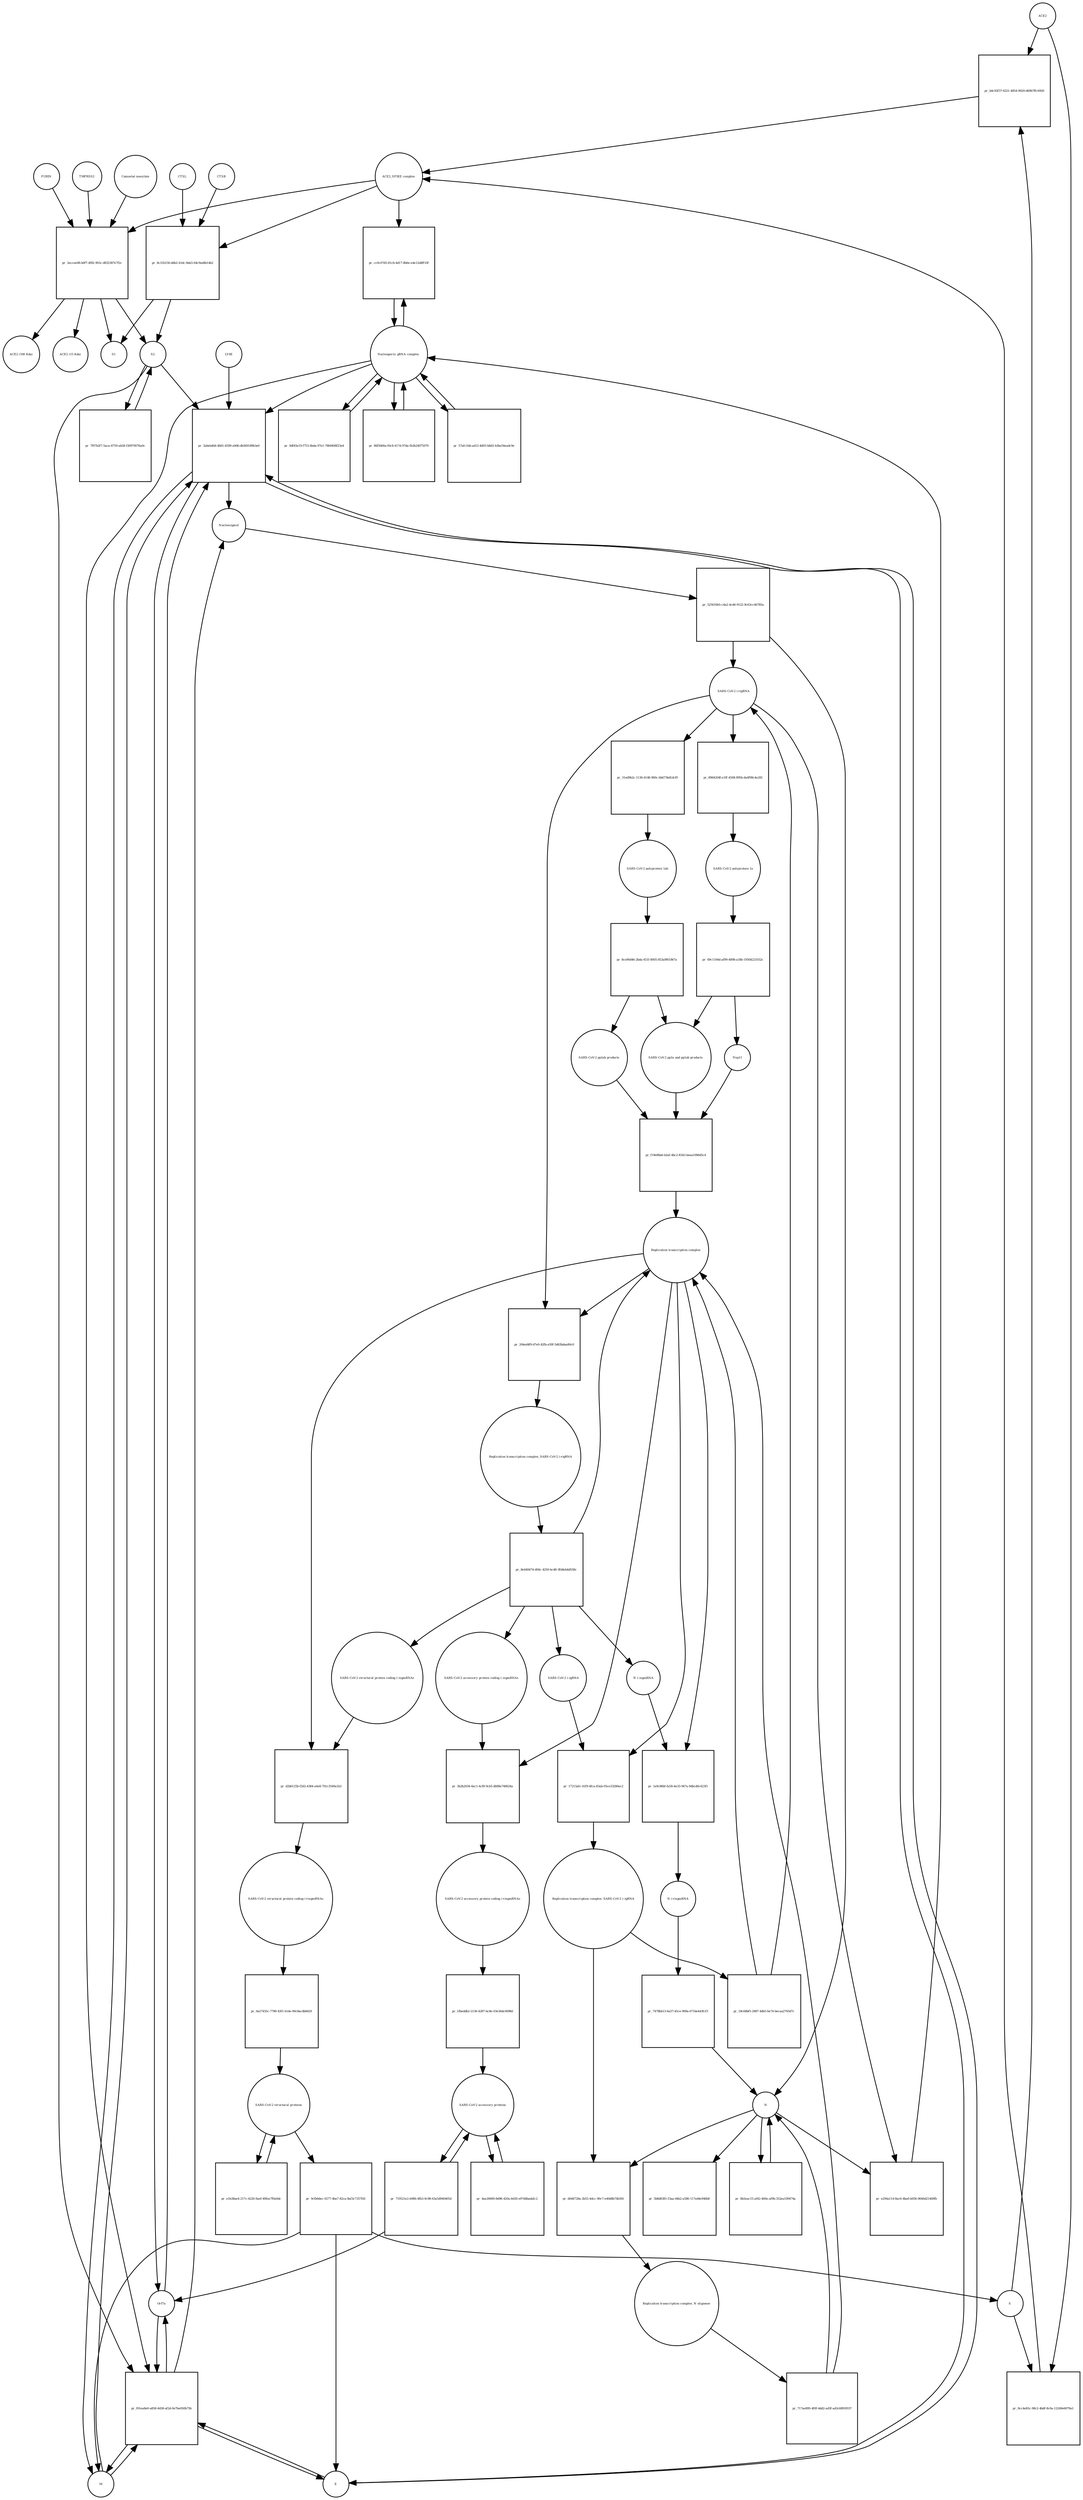 strict digraph  {
ACE2 [annotation="", bipartite=0, cls=macromolecule, fontsize=4, label=ACE2, shape=circle];
"pr_b4c92f37-6221-4854-9020-d69b7ffc6920" [annotation="", bipartite=1, cls=process, fontsize=4, label="pr_b4c92f37-6221-4854-9020-d69b7ffc6920", shape=square];
"ACE2_SPIKE complex" [annotation="", bipartite=0, cls=complex, fontsize=4, label="ACE2_SPIKE complex", shape=circle];
S [annotation="", bipartite=0, cls="macromolecule multimer", fontsize=4, label=S, shape=circle];
"Nucleoporin_gRNA complex " [annotation="", bipartite=0, cls=complex, fontsize=4, label="Nucleoporin_gRNA complex ", shape=circle];
"pr_cc0c07d5-81cb-4d17-8b6e-e4e12d4ff10f" [annotation="", bipartite=1, cls=process, fontsize=4, label="pr_cc0c07d5-81cb-4d17-8b6e-e4e12d4ff10f", shape=square];
"pr_8c31b156-ddb2-41dc-8da5-64c9ad4b14b2" [annotation="", bipartite=1, cls=process, fontsize=4, label="pr_8c31b156-ddb2-41dc-8da5-64c9ad4b14b2", shape=square];
S2 [annotation="", bipartite=0, cls=macromolecule, fontsize=4, label=S2, shape=circle];
CTSB [annotation="", bipartite=0, cls=macromolecule, fontsize=4, label=CTSB, shape=circle];
CTSL [annotation="", bipartite=0, cls=macromolecule, fontsize=4, label=CTSL, shape=circle];
S1 [annotation="", bipartite=0, cls=macromolecule, fontsize=4, label=S1, shape=circle];
"pr_9cc4e83c-98c2-4bdf-8c0a-12249e6079a1" [annotation="", bipartite=1, cls=process, fontsize=4, label="pr_9cc4e83c-98c2-4bdf-8c0a-12249e6079a1", shape=square];
"pr_3abeb46d-48d1-4599-a9d6-db569189b3e0" [annotation="", bipartite=1, cls=process, fontsize=4, label="pr_3abeb46d-48d1-4599-a9d6-db569189b3e0", shape=square];
Nucleocapsid [annotation="", bipartite=0, cls=complex, fontsize=4, label=Nucleocapsid, shape=circle];
LY6E [annotation="", bipartite=0, cls=macromolecule, fontsize=4, label=LY6E, shape=circle];
Orf7a [annotation="", bipartite=0, cls=macromolecule, fontsize=4, label=Orf7a, shape=circle];
E [annotation="", bipartite=0, cls=macromolecule, fontsize=4, label=E, shape=circle];
M [annotation="", bipartite=0, cls=macromolecule, fontsize=4, label=M, shape=circle];
"pr_f01ea8e0-a858-4458-af2d-0e7be050b73b" [annotation="", bipartite=1, cls=process, fontsize=4, label="pr_f01ea8e0-a858-4458-af2d-0e7be050b73b", shape=square];
"pr_525610b5-c4a2-4cd6-9122-9c63cc46785a" [annotation="", bipartite=1, cls=process, fontsize=4, label="pr_525610b5-c4a2-4cd6-9122-9c63cc46785a", shape=square];
" SARS-CoV-2 (+)gRNA" [annotation="", bipartite=0, cls="nucleic acid feature", fontsize=4, label=" SARS-CoV-2 (+)gRNA", shape=circle];
N [annotation="", bipartite=0, cls="macromolecule multimer", fontsize=4, label=N, shape=circle];
"SARS-CoV-2 polyprotein 1ab" [annotation="", bipartite=0, cls=macromolecule, fontsize=4, label="SARS-CoV-2 polyprotein 1ab", shape=circle];
"pr_8ce90d46-2bda-451f-8005-853a9f61867a" [annotation="", bipartite=1, cls=process, fontsize=4, label="pr_8ce90d46-2bda-451f-8005-853a9f61867a", shape=square];
"SARS-CoV-2 pp1a and pp1ab products" [annotation="", bipartite=0, cls=complex, fontsize=4, label="SARS-CoV-2 pp1a and pp1ab products", shape=circle];
"SARS-CoV-2 pp1ab products" [annotation="", bipartite=0, cls=complex, fontsize=4, label="SARS-CoV-2 pp1ab products", shape=circle];
"SARS-CoV-2 polyprotein 1a" [annotation="", bipartite=0, cls=macromolecule, fontsize=4, label="SARS-CoV-2 polyprotein 1a", shape=circle];
"pr_69c1104d-af99-4898-a18b-19564221032c" [annotation="", bipartite=1, cls=process, fontsize=4, label="pr_69c1104d-af99-4898-a18b-19564221032c", shape=square];
Nsp11 [annotation="", bipartite=0, cls=macromolecule, fontsize=4, label=Nsp11, shape=circle];
"pr_9df45e19-f753-4bda-97e1-78b9408f23e4" [annotation="", bipartite=1, cls=process, fontsize=4, label="pr_9df45e19-f753-4bda-97e1-78b9408f23e4", shape=square];
"pr_86f5666a-f0c8-417d-97de-fb2b24075070" [annotation="", bipartite=1, cls=process, fontsize=4, label="pr_86f5666a-f0c8-417d-97de-fb2b24075070", shape=square];
"SARS-CoV-2 structural proteins" [annotation="", bipartite=0, cls=complex, fontsize=4, label="SARS-CoV-2 structural proteins", shape=circle];
"pr_9cfb0dec-0277-4ba7-82ca-8af3c7357fd1" [annotation="", bipartite=1, cls=process, fontsize=4, label="pr_9cfb0dec-0277-4ba7-82ca-8af3c7357fd1", shape=square];
"Replication transcription complex_SARS-CoV-2 (-)gRNA" [annotation="", bipartite=0, cls=complex, fontsize=4, label="Replication transcription complex_SARS-CoV-2 (-)gRNA", shape=circle];
"pr_d0d4728a-2b55-4dcc-90c7-e40d8b74b5f4" [annotation="", bipartite=1, cls=process, fontsize=4, label="pr_d0d4728a-2b55-4dcc-90c7-e40d8b74b5f4", shape=square];
"Replication transcription complex_N oligomer" [annotation="", bipartite=0, cls=complex, fontsize=4, label="Replication transcription complex_N oligomer", shape=circle];
"pr_5b8d8381-f3aa-44b2-a580-117ed4e946b8" [annotation="", bipartite=1, cls=process, fontsize=4, label="pr_5b8d8381-f3aa-44b2-a580-117ed4e946b8", shape=square];
"SARS-CoV-2 accessory proteins" [annotation="", bipartite=0, cls=complex, fontsize=4, label="SARS-CoV-2 accessory proteins", shape=circle];
"pr_4ae26069-8d96-420a-b020-e97d6badafc2" [annotation="", bipartite=1, cls=process, fontsize=4, label="pr_4ae26069-8d96-420a-b020-e97d6badafc2", shape=square];
"pr_e1b38ae4-217c-4226-9aef-49fee7f0a0dc" [annotation="", bipartite=1, cls=process, fontsize=4, label="pr_e1b38ae4-217c-4226-9aef-49fee7f0a0dc", shape=square];
"pr_717ae895-4f0f-4dd2-ad3f-ad3c6891f037" [annotation="", bipartite=1, cls=process, fontsize=4, label="pr_717ae895-4f0f-4dd2-ad3f-ad3c6891f037", shape=square];
"Replication transcription complex" [annotation="", bipartite=0, cls=complex, fontsize=4, label="Replication transcription complex", shape=circle];
"pr_6b5eac15-af42-460e-af9b-352ea109474a" [annotation="", bipartite=1, cls=process, fontsize=4, label="pr_6b5eac15-af42-460e-af9b-352ea109474a", shape=square];
"pr_f19e88a6-b2af-4bc2-8343-beaa1096d5c4" [annotation="", bipartite=1, cls=process, fontsize=4, label="pr_f19e88a6-b2af-4bc2-8343-beaa1096d5c4", shape=square];
"SARS-CoV-2 accessory protein coding (-)sgmRNAs" [annotation="", bipartite=0, cls=complex, fontsize=4, label="SARS-CoV-2 accessory protein coding (-)sgmRNAs", shape=circle];
"pr_3b2b2034-6ec1-4cf8-9cb5-db98e748624a" [annotation="", bipartite=1, cls=process, fontsize=4, label="pr_3b2b2034-6ec1-4cf8-9cb5-db98e748624a", shape=square];
"SARS-CoV-2 accessory protein coding (+)sgmRNAs" [annotation="", bipartite=0, cls=complex, fontsize=4, label="SARS-CoV-2 accessory protein coding (+)sgmRNAs", shape=circle];
"SARS-CoV-2 structural protein coding (-)sgmRNAs" [annotation="", bipartite=0, cls=complex, fontsize=4, label="SARS-CoV-2 structural protein coding (-)sgmRNAs", shape=circle];
"pr_d2b6125b-f2d2-4384-a4e8-701c3549a1b3" [annotation="", bipartite=1, cls=process, fontsize=4, label="pr_d2b6125b-f2d2-4384-a4e8-701c3549a1b3", shape=square];
"SARS-CoV-2 structural protein coding (+)sgmRNAs" [annotation="", bipartite=0, cls=complex, fontsize=4, label="SARS-CoV-2 structural protein coding (+)sgmRNAs", shape=circle];
"N (-)sgmRNA" [annotation="", bipartite=0, cls="nucleic acid feature", fontsize=4, label="N (-)sgmRNA", shape=circle];
"pr_1a9c86bf-fa58-4e33-947a-9dbcd6c423f1" [annotation="", bipartite=1, cls=process, fontsize=4, label="pr_1a9c86bf-fa58-4e33-947a-9dbcd6c423f1", shape=square];
"N (+)sgmRNA" [annotation="", bipartite=0, cls="nucleic acid feature", fontsize=4, label="N (+)sgmRNA", shape=circle];
"pr_7478bb13-6a37-45ce-909a-671be443fcf3" [annotation="", bipartite=1, cls=process, fontsize=4, label="pr_7478bb13-6a37-45ce-909a-671be443fcf3", shape=square];
"Replication transcription complex_SARS-CoV-2 (+)gRNA" [annotation="", bipartite=0, cls=complex, fontsize=4, label="Replication transcription complex_SARS-CoV-2 (+)gRNA", shape=circle];
"pr_8e440474-d04c-4250-bc48-3fd4eb4d558c" [annotation="", bipartite=1, cls=process, fontsize=4, label="pr_8e440474-d04c-4250-bc48-3fd4eb4d558c", shape=square];
" SARS-CoV-2 (-)gRNA" [annotation="", bipartite=0, cls="nucleic acid feature", fontsize=4, label=" SARS-CoV-2 (-)gRNA", shape=circle];
"pr_8964204f-e1ff-4568-895b-da4f98c4e281" [annotation="", bipartite=1, cls=process, fontsize=4, label="pr_8964204f-e1ff-4568-895b-da4f98c4e281", shape=square];
"pr_31ed9b2c-1136-4148-960c-bb673bd1dcf0" [annotation="", bipartite=1, cls=process, fontsize=4, label="pr_31ed9b2c-1136-4148-960c-bb673bd1dcf0", shape=square];
"pr_1fbeddb2-2136-4287-bc8e-03e36dc0698d" [annotation="", bipartite=1, cls=process, fontsize=4, label="pr_1fbeddb2-2136-4287-bc8e-03e36dc0698d", shape=square];
"pr_0a27435c-7780-43f1-b14e-90c8acdb8429" [annotation="", bipartite=1, cls=process, fontsize=4, label="pr_0a27435c-7780-43f1-b14e-90c8acdb8429", shape=square];
"pr_17215afc-41f9-4fca-83ab-05ce33280ec2" [annotation="", bipartite=1, cls=process, fontsize=4, label="pr_17215afc-41f9-4fca-83ab-05ce33280ec2", shape=square];
"pr_e294a114-8ac6-4ba0-b056-0646d21469fb" [annotation="", bipartite=1, cls=process, fontsize=4, label="pr_e294a114-8ac6-4ba0-b056-0646d21469fb", shape=square];
"pr_57afc1bb-ad12-4d05-b8d3-b3be54eadc9e" [annotation="", bipartite=1, cls=process, fontsize=4, label="pr_57afc1bb-ad12-4d05-b8d3-b3be54eadc9e", shape=square];
"pr_719521e2-b986-4fb3-9c98-63a5d940405d" [annotation="", bipartite=1, cls=process, fontsize=4, label="pr_719521e2-b986-4fb3-9c98-63a5d940405d", shape=square];
"pr_2eccee08-b0f7-4f82-903c-d832387e7f2c" [annotation="", bipartite=1, cls=process, fontsize=4, label="pr_2eccee08-b0f7-4f82-903c-d832387e7f2c", shape=square];
FURIN [annotation="", bipartite=0, cls=macromolecule, fontsize=4, label=FURIN, shape=circle];
TMPRSS2 [annotation="", bipartite=0, cls=macromolecule, fontsize=4, label=TMPRSS2, shape=circle];
"Camostat mesylate" [annotation="urn_miriam_pubchem.compound_2536", bipartite=0, cls="simple chemical", fontsize=4, label="Camostat mesylate", shape=circle];
"ACE2 (100 Kda)" [annotation="", bipartite=0, cls=macromolecule, fontsize=4, label="ACE2 (100 Kda)", shape=circle];
"ACE2 (15 Kda)" [annotation="", bipartite=0, cls=macromolecule, fontsize=4, label="ACE2 (15 Kda)", shape=circle];
"pr_7f97b2f7-5aca-4759-ab58-f30970076a0c" [annotation="", bipartite=1, cls=process, fontsize=4, label="pr_7f97b2f7-5aca-4759-ab58-f30970076a0c", shape=square];
"pr_204ed4f9-d7e0-42fb-a59f-5d63bdaa80c0" [annotation="", bipartite=1, cls=process, fontsize=4, label="pr_204ed4f9-d7e0-42fb-a59f-5d63bdaa80c0", shape=square];
"pr_18c68bf5-2887-4db5-be74-becaa2765d7c" [annotation="", bipartite=1, cls=process, fontsize=4, label="pr_18c68bf5-2887-4db5-be74-becaa2765d7c", shape=square];
ACE2 -> "pr_b4c92f37-6221-4854-9020-d69b7ffc6920"  [annotation="", interaction_type=consumption];
ACE2 -> "pr_9cc4e83c-98c2-4bdf-8c0a-12249e6079a1"  [annotation="", interaction_type=consumption];
"pr_b4c92f37-6221-4854-9020-d69b7ffc6920" -> "ACE2_SPIKE complex"  [annotation="", interaction_type=production];
"ACE2_SPIKE complex" -> "pr_cc0c07d5-81cb-4d17-8b6e-e4e12d4ff10f"  [annotation="urn_miriam_pubmed_32142651|urn_miriam_pubmed_32094589", interaction_type=stimulation];
"ACE2_SPIKE complex" -> "pr_8c31b156-ddb2-41dc-8da5-64c9ad4b14b2"  [annotation="", interaction_type=consumption];
"ACE2_SPIKE complex" -> "pr_2eccee08-b0f7-4f82-903c-d832387e7f2c"  [annotation="", interaction_type=consumption];
S -> "pr_b4c92f37-6221-4854-9020-d69b7ffc6920"  [annotation="", interaction_type=consumption];
S -> "pr_9cc4e83c-98c2-4bdf-8c0a-12249e6079a1"  [annotation="", interaction_type=consumption];
"Nucleoporin_gRNA complex " -> "pr_cc0c07d5-81cb-4d17-8b6e-e4e12d4ff10f"  [annotation="", interaction_type=consumption];
"Nucleoporin_gRNA complex " -> "pr_3abeb46d-48d1-4599-a9d6-db569189b3e0"  [annotation="", interaction_type=consumption];
"Nucleoporin_gRNA complex " -> "pr_f01ea8e0-a858-4458-af2d-0e7be050b73b"  [annotation="", interaction_type=consumption];
"Nucleoporin_gRNA complex " -> "pr_9df45e19-f753-4bda-97e1-78b9408f23e4"  [annotation="", interaction_type=consumption];
"Nucleoporin_gRNA complex " -> "pr_86f5666a-f0c8-417d-97de-fb2b24075070"  [annotation="", interaction_type=consumption];
"Nucleoporin_gRNA complex " -> "pr_57afc1bb-ad12-4d05-b8d3-b3be54eadc9e"  [annotation="", interaction_type=consumption];
"pr_cc0c07d5-81cb-4d17-8b6e-e4e12d4ff10f" -> "Nucleoporin_gRNA complex "  [annotation="", interaction_type=production];
"pr_8c31b156-ddb2-41dc-8da5-64c9ad4b14b2" -> S2  [annotation="", interaction_type=production];
"pr_8c31b156-ddb2-41dc-8da5-64c9ad4b14b2" -> S1  [annotation="", interaction_type=production];
S2 -> "pr_3abeb46d-48d1-4599-a9d6-db569189b3e0"  [annotation="urn_miriam_doi_10.1101%2F2020.03.05.979260|urn_miriam_doi_10.1101%2F2020.04.02.021469", interaction_type=stimulation];
S2 -> "pr_f01ea8e0-a858-4458-af2d-0e7be050b73b"  [annotation="", interaction_type=stimulation];
S2 -> "pr_7f97b2f7-5aca-4759-ab58-f30970076a0c"  [annotation="", interaction_type=consumption];
CTSB -> "pr_8c31b156-ddb2-41dc-8da5-64c9ad4b14b2"  [annotation=urn_miriam_pubmed_32142651, interaction_type=catalysis];
CTSL -> "pr_8c31b156-ddb2-41dc-8da5-64c9ad4b14b2"  [annotation=urn_miriam_pubmed_32142651, interaction_type=catalysis];
"pr_9cc4e83c-98c2-4bdf-8c0a-12249e6079a1" -> "ACE2_SPIKE complex"  [annotation="", interaction_type=production];
"pr_3abeb46d-48d1-4599-a9d6-db569189b3e0" -> Nucleocapsid  [annotation="", interaction_type=production];
"pr_3abeb46d-48d1-4599-a9d6-db569189b3e0" -> Orf7a  [annotation="", interaction_type=production];
"pr_3abeb46d-48d1-4599-a9d6-db569189b3e0" -> E  [annotation="", interaction_type=production];
"pr_3abeb46d-48d1-4599-a9d6-db569189b3e0" -> M  [annotation="", interaction_type=production];
Nucleocapsid -> "pr_525610b5-c4a2-4cd6-9122-9c63cc46785a"  [annotation="", interaction_type=consumption];
LY6E -> "pr_3abeb46d-48d1-4599-a9d6-db569189b3e0"  [annotation="urn_miriam_doi_10.1101%2F2020.03.05.979260|urn_miriam_doi_10.1101%2F2020.04.02.021469", interaction_type=inhibition];
Orf7a -> "pr_3abeb46d-48d1-4599-a9d6-db569189b3e0"  [annotation="", interaction_type=consumption];
Orf7a -> "pr_f01ea8e0-a858-4458-af2d-0e7be050b73b"  [annotation="", interaction_type=consumption];
E -> "pr_3abeb46d-48d1-4599-a9d6-db569189b3e0"  [annotation="", interaction_type=consumption];
E -> "pr_f01ea8e0-a858-4458-af2d-0e7be050b73b"  [annotation="", interaction_type=consumption];
M -> "pr_3abeb46d-48d1-4599-a9d6-db569189b3e0"  [annotation="", interaction_type=consumption];
M -> "pr_f01ea8e0-a858-4458-af2d-0e7be050b73b"  [annotation="", interaction_type=consumption];
"pr_f01ea8e0-a858-4458-af2d-0e7be050b73b" -> Nucleocapsid  [annotation="", interaction_type=production];
"pr_f01ea8e0-a858-4458-af2d-0e7be050b73b" -> E  [annotation="", interaction_type=production];
"pr_f01ea8e0-a858-4458-af2d-0e7be050b73b" -> M  [annotation="", interaction_type=production];
"pr_f01ea8e0-a858-4458-af2d-0e7be050b73b" -> Orf7a  [annotation="", interaction_type=production];
"pr_525610b5-c4a2-4cd6-9122-9c63cc46785a" -> " SARS-CoV-2 (+)gRNA"  [annotation="", interaction_type=production];
"pr_525610b5-c4a2-4cd6-9122-9c63cc46785a" -> N  [annotation="", interaction_type=production];
" SARS-CoV-2 (+)gRNA" -> "pr_8964204f-e1ff-4568-895b-da4f98c4e281"  [annotation="", interaction_type=consumption];
" SARS-CoV-2 (+)gRNA" -> "pr_31ed9b2c-1136-4148-960c-bb673bd1dcf0"  [annotation="", interaction_type=consumption];
" SARS-CoV-2 (+)gRNA" -> "pr_e294a114-8ac6-4ba0-b056-0646d21469fb"  [annotation="", interaction_type=consumption];
" SARS-CoV-2 (+)gRNA" -> "pr_204ed4f9-d7e0-42fb-a59f-5d63bdaa80c0"  [annotation="", interaction_type=consumption];
N -> "pr_d0d4728a-2b55-4dcc-90c7-e40d8b74b5f4"  [annotation="", interaction_type=consumption];
N -> "pr_5b8d8381-f3aa-44b2-a580-117ed4e946b8"  [annotation="", interaction_type=consumption];
N -> "pr_6b5eac15-af42-460e-af9b-352ea109474a"  [annotation="", interaction_type=consumption];
N -> "pr_e294a114-8ac6-4ba0-b056-0646d21469fb"  [annotation="", interaction_type=consumption];
"SARS-CoV-2 polyprotein 1ab" -> "pr_8ce90d46-2bda-451f-8005-853a9f61867a"  [annotation=urn_miriam_pubmed_31226023, interaction_type=catalysis];
"pr_8ce90d46-2bda-451f-8005-853a9f61867a" -> "SARS-CoV-2 pp1a and pp1ab products"  [annotation="", interaction_type=production];
"pr_8ce90d46-2bda-451f-8005-853a9f61867a" -> "SARS-CoV-2 pp1ab products"  [annotation="", interaction_type=production];
"SARS-CoV-2 pp1a and pp1ab products" -> "pr_f19e88a6-b2af-4bc2-8343-beaa1096d5c4"  [annotation="", interaction_type=consumption];
"SARS-CoV-2 pp1ab products" -> "pr_f19e88a6-b2af-4bc2-8343-beaa1096d5c4"  [annotation="", interaction_type=consumption];
"SARS-CoV-2 polyprotein 1a" -> "pr_69c1104d-af99-4898-a18b-19564221032c"  [annotation=urn_miriam_pubmed_31226023, interaction_type=catalysis];
"pr_69c1104d-af99-4898-a18b-19564221032c" -> "SARS-CoV-2 pp1a and pp1ab products"  [annotation="", interaction_type=production];
"pr_69c1104d-af99-4898-a18b-19564221032c" -> Nsp11  [annotation="", interaction_type=production];
Nsp11 -> "pr_f19e88a6-b2af-4bc2-8343-beaa1096d5c4"  [annotation="", interaction_type=consumption];
"pr_9df45e19-f753-4bda-97e1-78b9408f23e4" -> "Nucleoporin_gRNA complex "  [annotation="", interaction_type=production];
"pr_86f5666a-f0c8-417d-97de-fb2b24075070" -> "Nucleoporin_gRNA complex "  [annotation="", interaction_type=production];
"SARS-CoV-2 structural proteins" -> "pr_9cfb0dec-0277-4ba7-82ca-8af3c7357fd1"  [annotation="", interaction_type=consumption];
"SARS-CoV-2 structural proteins" -> "pr_e1b38ae4-217c-4226-9aef-49fee7f0a0dc"  [annotation="", interaction_type=consumption];
"pr_9cfb0dec-0277-4ba7-82ca-8af3c7357fd1" -> M  [annotation="", interaction_type=production];
"pr_9cfb0dec-0277-4ba7-82ca-8af3c7357fd1" -> E  [annotation="", interaction_type=production];
"pr_9cfb0dec-0277-4ba7-82ca-8af3c7357fd1" -> S  [annotation="", interaction_type=production];
"Replication transcription complex_SARS-CoV-2 (-)gRNA" -> "pr_d0d4728a-2b55-4dcc-90c7-e40d8b74b5f4"  [annotation="", interaction_type=consumption];
"Replication transcription complex_SARS-CoV-2 (-)gRNA" -> "pr_18c68bf5-2887-4db5-be74-becaa2765d7c"  [annotation="", interaction_type=consumption];
"pr_d0d4728a-2b55-4dcc-90c7-e40d8b74b5f4" -> "Replication transcription complex_N oligomer"  [annotation="", interaction_type=production];
"Replication transcription complex_N oligomer" -> "pr_717ae895-4f0f-4dd2-ad3f-ad3c6891f037"  [annotation="", interaction_type=consumption];
"SARS-CoV-2 accessory proteins" -> "pr_4ae26069-8d96-420a-b020-e97d6badafc2"  [annotation="", interaction_type=consumption];
"SARS-CoV-2 accessory proteins" -> "pr_719521e2-b986-4fb3-9c98-63a5d940405d"  [annotation="", interaction_type=consumption];
"pr_4ae26069-8d96-420a-b020-e97d6badafc2" -> "SARS-CoV-2 accessory proteins"  [annotation="", interaction_type=production];
"pr_e1b38ae4-217c-4226-9aef-49fee7f0a0dc" -> "SARS-CoV-2 structural proteins"  [annotation="", interaction_type=production];
"pr_717ae895-4f0f-4dd2-ad3f-ad3c6891f037" -> "Replication transcription complex"  [annotation="", interaction_type=production];
"pr_717ae895-4f0f-4dd2-ad3f-ad3c6891f037" -> N  [annotation="", interaction_type=production];
"Replication transcription complex" -> "pr_3b2b2034-6ec1-4cf8-9cb5-db98e748624a"  [annotation="", interaction_type="necessary stimulation"];
"Replication transcription complex" -> "pr_d2b6125b-f2d2-4384-a4e8-701c3549a1b3"  [annotation="", interaction_type="necessary stimulation"];
"Replication transcription complex" -> "pr_1a9c86bf-fa58-4e33-947a-9dbcd6c423f1"  [annotation="", interaction_type="necessary stimulation"];
"Replication transcription complex" -> "pr_17215afc-41f9-4fca-83ab-05ce33280ec2"  [annotation="", interaction_type=consumption];
"Replication transcription complex" -> "pr_204ed4f9-d7e0-42fb-a59f-5d63bdaa80c0"  [annotation="", interaction_type=consumption];
"pr_6b5eac15-af42-460e-af9b-352ea109474a" -> N  [annotation="", interaction_type=production];
"pr_f19e88a6-b2af-4bc2-8343-beaa1096d5c4" -> "Replication transcription complex"  [annotation="", interaction_type=production];
"SARS-CoV-2 accessory protein coding (-)sgmRNAs" -> "pr_3b2b2034-6ec1-4cf8-9cb5-db98e748624a"  [annotation="", interaction_type=consumption];
"pr_3b2b2034-6ec1-4cf8-9cb5-db98e748624a" -> "SARS-CoV-2 accessory protein coding (+)sgmRNAs"  [annotation="", interaction_type=production];
"SARS-CoV-2 accessory protein coding (+)sgmRNAs" -> "pr_1fbeddb2-2136-4287-bc8e-03e36dc0698d"  [annotation="", interaction_type=consumption];
"SARS-CoV-2 structural protein coding (-)sgmRNAs" -> "pr_d2b6125b-f2d2-4384-a4e8-701c3549a1b3"  [annotation="", interaction_type=consumption];
"pr_d2b6125b-f2d2-4384-a4e8-701c3549a1b3" -> "SARS-CoV-2 structural protein coding (+)sgmRNAs"  [annotation="", interaction_type=production];
"SARS-CoV-2 structural protein coding (+)sgmRNAs" -> "pr_0a27435c-7780-43f1-b14e-90c8acdb8429"  [annotation="", interaction_type=consumption];
"N (-)sgmRNA" -> "pr_1a9c86bf-fa58-4e33-947a-9dbcd6c423f1"  [annotation="", interaction_type=consumption];
"pr_1a9c86bf-fa58-4e33-947a-9dbcd6c423f1" -> "N (+)sgmRNA"  [annotation="", interaction_type=production];
"N (+)sgmRNA" -> "pr_7478bb13-6a37-45ce-909a-671be443fcf3"  [annotation="", interaction_type=consumption];
"pr_7478bb13-6a37-45ce-909a-671be443fcf3" -> N  [annotation="", interaction_type=production];
"Replication transcription complex_SARS-CoV-2 (+)gRNA" -> "pr_8e440474-d04c-4250-bc48-3fd4eb4d558c"  [annotation="", interaction_type=consumption];
"pr_8e440474-d04c-4250-bc48-3fd4eb4d558c" -> " SARS-CoV-2 (-)gRNA"  [annotation="", interaction_type=production];
"pr_8e440474-d04c-4250-bc48-3fd4eb4d558c" -> "SARS-CoV-2 accessory protein coding (-)sgmRNAs"  [annotation="", interaction_type=production];
"pr_8e440474-d04c-4250-bc48-3fd4eb4d558c" -> "SARS-CoV-2 structural protein coding (-)sgmRNAs"  [annotation="", interaction_type=production];
"pr_8e440474-d04c-4250-bc48-3fd4eb4d558c" -> "N (-)sgmRNA"  [annotation="", interaction_type=production];
"pr_8e440474-d04c-4250-bc48-3fd4eb4d558c" -> "Replication transcription complex"  [annotation="", interaction_type=production];
" SARS-CoV-2 (-)gRNA" -> "pr_17215afc-41f9-4fca-83ab-05ce33280ec2"  [annotation="", interaction_type=consumption];
"pr_8964204f-e1ff-4568-895b-da4f98c4e281" -> "SARS-CoV-2 polyprotein 1a"  [annotation="", interaction_type=production];
"pr_31ed9b2c-1136-4148-960c-bb673bd1dcf0" -> "SARS-CoV-2 polyprotein 1ab"  [annotation="", interaction_type=production];
"pr_1fbeddb2-2136-4287-bc8e-03e36dc0698d" -> "SARS-CoV-2 accessory proteins"  [annotation="", interaction_type=production];
"pr_0a27435c-7780-43f1-b14e-90c8acdb8429" -> "SARS-CoV-2 structural proteins"  [annotation="", interaction_type=production];
"pr_17215afc-41f9-4fca-83ab-05ce33280ec2" -> "Replication transcription complex_SARS-CoV-2 (-)gRNA"  [annotation="", interaction_type=production];
"pr_e294a114-8ac6-4ba0-b056-0646d21469fb" -> "Nucleoporin_gRNA complex "  [annotation="", interaction_type=production];
"pr_57afc1bb-ad12-4d05-b8d3-b3be54eadc9e" -> "Nucleoporin_gRNA complex "  [annotation="", interaction_type=production];
"pr_719521e2-b986-4fb3-9c98-63a5d940405d" -> "SARS-CoV-2 accessory proteins"  [annotation="", interaction_type=production];
"pr_719521e2-b986-4fb3-9c98-63a5d940405d" -> Orf7a  [annotation="", interaction_type=production];
"pr_2eccee08-b0f7-4f82-903c-d832387e7f2c" -> S2  [annotation="", interaction_type=production];
"pr_2eccee08-b0f7-4f82-903c-d832387e7f2c" -> "ACE2 (100 Kda)"  [annotation="", interaction_type=production];
"pr_2eccee08-b0f7-4f82-903c-d832387e7f2c" -> S1  [annotation="", interaction_type=production];
"pr_2eccee08-b0f7-4f82-903c-d832387e7f2c" -> "ACE2 (15 Kda)"  [annotation="", interaction_type=production];
FURIN -> "pr_2eccee08-b0f7-4f82-903c-d832387e7f2c"  [annotation="", interaction_type=catalysis];
TMPRSS2 -> "pr_2eccee08-b0f7-4f82-903c-d832387e7f2c"  [annotation="", interaction_type=catalysis];
"Camostat mesylate" -> "pr_2eccee08-b0f7-4f82-903c-d832387e7f2c"  [annotation="", interaction_type=inhibition];
"pr_7f97b2f7-5aca-4759-ab58-f30970076a0c" -> S2  [annotation="", interaction_type=production];
"pr_204ed4f9-d7e0-42fb-a59f-5d63bdaa80c0" -> "Replication transcription complex_SARS-CoV-2 (+)gRNA"  [annotation="", interaction_type=production];
"pr_18c68bf5-2887-4db5-be74-becaa2765d7c" -> " SARS-CoV-2 (+)gRNA"  [annotation="", interaction_type=production];
"pr_18c68bf5-2887-4db5-be74-becaa2765d7c" -> "Replication transcription complex"  [annotation="", interaction_type=production];
}
